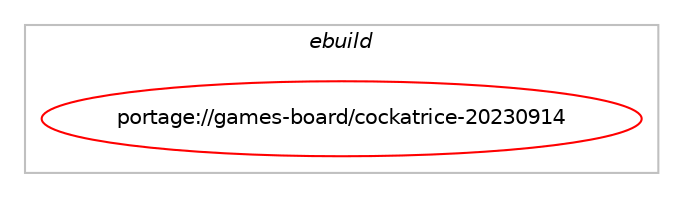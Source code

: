digraph prolog {

# *************
# Graph options
# *************

newrank=true;
concentrate=true;
compound=true;
graph [rankdir=LR,fontname=Helvetica,fontsize=10,ranksep=1.5];#, ranksep=2.5, nodesep=0.2];
edge  [arrowhead=vee];
node  [fontname=Helvetica,fontsize=10];

# **********
# The ebuild
# **********

subgraph cluster_leftcol {
color=gray;
label=<<i>ebuild</i>>;
id [label="portage://games-board/cockatrice-20230914", color=red, width=4, href="../games-board/cockatrice-20230914.svg"];
}

# ****************
# The dependencies
# ****************

subgraph cluster_midcol {
color=gray;
label=<<i>dependencies</i>>;
subgraph cluster_compile {
fillcolor="#eeeeee";
style=filled;
label=<<i>compile</i>>;
# *** BEGIN UNKNOWN DEPENDENCY TYPE (TODO) ***
# id -> equal(use_conditional_group(positive,client,portage://games-board/cockatrice-20230914,[package_dependency(portage://games-board/cockatrice-20230914,install,no,dev-qt,qtconcurrent,none,[,,],[slot(5)],[]),package_dependency(portage://games-board/cockatrice-20230914,install,no,dev-qt,qtgui,none,[,,],[slot(5)],[]),package_dependency(portage://games-board/cockatrice-20230914,install,no,dev-qt,qtmultimedia,none,[,,],[slot(5)],[]),package_dependency(portage://games-board/cockatrice-20230914,install,no,dev-qt,qtprintsupport,none,[,,],[slot(5)],[]),package_dependency(portage://games-board/cockatrice-20230914,install,no,dev-qt,qtsvg,none,[,,],[slot(5)],[]),package_dependency(portage://games-board/cockatrice-20230914,install,no,dev-qt,qtwebsockets,none,[,,],[slot(5)],[])]))
# *** END UNKNOWN DEPENDENCY TYPE (TODO) ***

# *** BEGIN UNKNOWN DEPENDENCY TYPE (TODO) ***
# id -> equal(use_conditional_group(positive,oracle,portage://games-board/cockatrice-20230914,[package_dependency(portage://games-board/cockatrice-20230914,install,no,dev-qt,qtconcurrent,none,[,,],[slot(5)],[]),package_dependency(portage://games-board/cockatrice-20230914,install,no,dev-qt,qtsvg,none,[,,],[slot(5)],[]),package_dependency(portage://games-board/cockatrice-20230914,install,no,sys-libs,zlib,none,[,,],[],[]),package_dependency(portage://games-board/cockatrice-20230914,install,no,app-arch,xz-utils,none,[,,],[],[])]))
# *** END UNKNOWN DEPENDENCY TYPE (TODO) ***

# *** BEGIN UNKNOWN DEPENDENCY TYPE (TODO) ***
# id -> equal(use_conditional_group(positive,server,portage://games-board/cockatrice-20230914,[package_dependency(portage://games-board/cockatrice-20230914,install,no,dev-qt,qtsql,none,[,,],[slot(5)],[]),package_dependency(portage://games-board/cockatrice-20230914,install,no,dev-qt,qtwebsockets,none,[,,],[slot(5)],[])]))
# *** END UNKNOWN DEPENDENCY TYPE (TODO) ***

# *** BEGIN UNKNOWN DEPENDENCY TYPE (TODO) ***
# id -> equal(use_conditional_group(positive,test,portage://games-board/cockatrice-20230914,[package_dependency(portage://games-board/cockatrice-20230914,install,no,dev-cpp,gtest,none,[,,],[],[])]))
# *** END UNKNOWN DEPENDENCY TYPE (TODO) ***

# *** BEGIN UNKNOWN DEPENDENCY TYPE (TODO) ***
# id -> equal(package_dependency(portage://games-board/cockatrice-20230914,install,no,dev-libs,protobuf,none,[,,],any_same_slot,[]))
# *** END UNKNOWN DEPENDENCY TYPE (TODO) ***

# *** BEGIN UNKNOWN DEPENDENCY TYPE (TODO) ***
# id -> equal(package_dependency(portage://games-board/cockatrice-20230914,install,no,dev-qt,qtcore,none,[,,],[slot(5)],[]))
# *** END UNKNOWN DEPENDENCY TYPE (TODO) ***

# *** BEGIN UNKNOWN DEPENDENCY TYPE (TODO) ***
# id -> equal(package_dependency(portage://games-board/cockatrice-20230914,install,no,dev-qt,qtnetwork,none,[,,],[slot(5)],[]))
# *** END UNKNOWN DEPENDENCY TYPE (TODO) ***

# *** BEGIN UNKNOWN DEPENDENCY TYPE (TODO) ***
# id -> equal(package_dependency(portage://games-board/cockatrice-20230914,install,no,dev-qt,qtwidgets,none,[,,],[slot(5)],[]))
# *** END UNKNOWN DEPENDENCY TYPE (TODO) ***

}
subgraph cluster_compileandrun {
fillcolor="#eeeeee";
style=filled;
label=<<i>compile and run</i>>;
}
subgraph cluster_run {
fillcolor="#eeeeee";
style=filled;
label=<<i>run</i>>;
# *** BEGIN UNKNOWN DEPENDENCY TYPE (TODO) ***
# id -> equal(use_conditional_group(positive,client,portage://games-board/cockatrice-20230914,[package_dependency(portage://games-board/cockatrice-20230914,run,no,dev-qt,qtconcurrent,none,[,,],[slot(5)],[]),package_dependency(portage://games-board/cockatrice-20230914,run,no,dev-qt,qtgui,none,[,,],[slot(5)],[]),package_dependency(portage://games-board/cockatrice-20230914,run,no,dev-qt,qtmultimedia,none,[,,],[slot(5)],[]),package_dependency(portage://games-board/cockatrice-20230914,run,no,dev-qt,qtprintsupport,none,[,,],[slot(5)],[]),package_dependency(portage://games-board/cockatrice-20230914,run,no,dev-qt,qtsvg,none,[,,],[slot(5)],[]),package_dependency(portage://games-board/cockatrice-20230914,run,no,dev-qt,qtwebsockets,none,[,,],[slot(5)],[])]))
# *** END UNKNOWN DEPENDENCY TYPE (TODO) ***

# *** BEGIN UNKNOWN DEPENDENCY TYPE (TODO) ***
# id -> equal(use_conditional_group(positive,oracle,portage://games-board/cockatrice-20230914,[package_dependency(portage://games-board/cockatrice-20230914,run,no,dev-qt,qtconcurrent,none,[,,],[slot(5)],[]),package_dependency(portage://games-board/cockatrice-20230914,run,no,dev-qt,qtsvg,none,[,,],[slot(5)],[]),package_dependency(portage://games-board/cockatrice-20230914,run,no,sys-libs,zlib,none,[,,],[],[]),package_dependency(portage://games-board/cockatrice-20230914,run,no,app-arch,xz-utils,none,[,,],[],[])]))
# *** END UNKNOWN DEPENDENCY TYPE (TODO) ***

# *** BEGIN UNKNOWN DEPENDENCY TYPE (TODO) ***
# id -> equal(use_conditional_group(positive,server,portage://games-board/cockatrice-20230914,[package_dependency(portage://games-board/cockatrice-20230914,run,no,dev-qt,qtsql,none,[,,],[slot(5)],[]),package_dependency(portage://games-board/cockatrice-20230914,run,no,dev-qt,qtwebsockets,none,[,,],[slot(5)],[])]))
# *** END UNKNOWN DEPENDENCY TYPE (TODO) ***

# *** BEGIN UNKNOWN DEPENDENCY TYPE (TODO) ***
# id -> equal(package_dependency(portage://games-board/cockatrice-20230914,run,no,dev-libs,protobuf,none,[,,],any_same_slot,[]))
# *** END UNKNOWN DEPENDENCY TYPE (TODO) ***

# *** BEGIN UNKNOWN DEPENDENCY TYPE (TODO) ***
# id -> equal(package_dependency(portage://games-board/cockatrice-20230914,run,no,dev-qt,qtcore,none,[,,],[slot(5)],[]))
# *** END UNKNOWN DEPENDENCY TYPE (TODO) ***

# *** BEGIN UNKNOWN DEPENDENCY TYPE (TODO) ***
# id -> equal(package_dependency(portage://games-board/cockatrice-20230914,run,no,dev-qt,qtnetwork,none,[,,],[slot(5)],[]))
# *** END UNKNOWN DEPENDENCY TYPE (TODO) ***

# *** BEGIN UNKNOWN DEPENDENCY TYPE (TODO) ***
# id -> equal(package_dependency(portage://games-board/cockatrice-20230914,run,no,dev-qt,qtwidgets,none,[,,],[slot(5)],[]))
# *** END UNKNOWN DEPENDENCY TYPE (TODO) ***

}
}

# **************
# The candidates
# **************

subgraph cluster_choices {
rank=same;
color=gray;
label=<<i>candidates</i>>;

}

}
